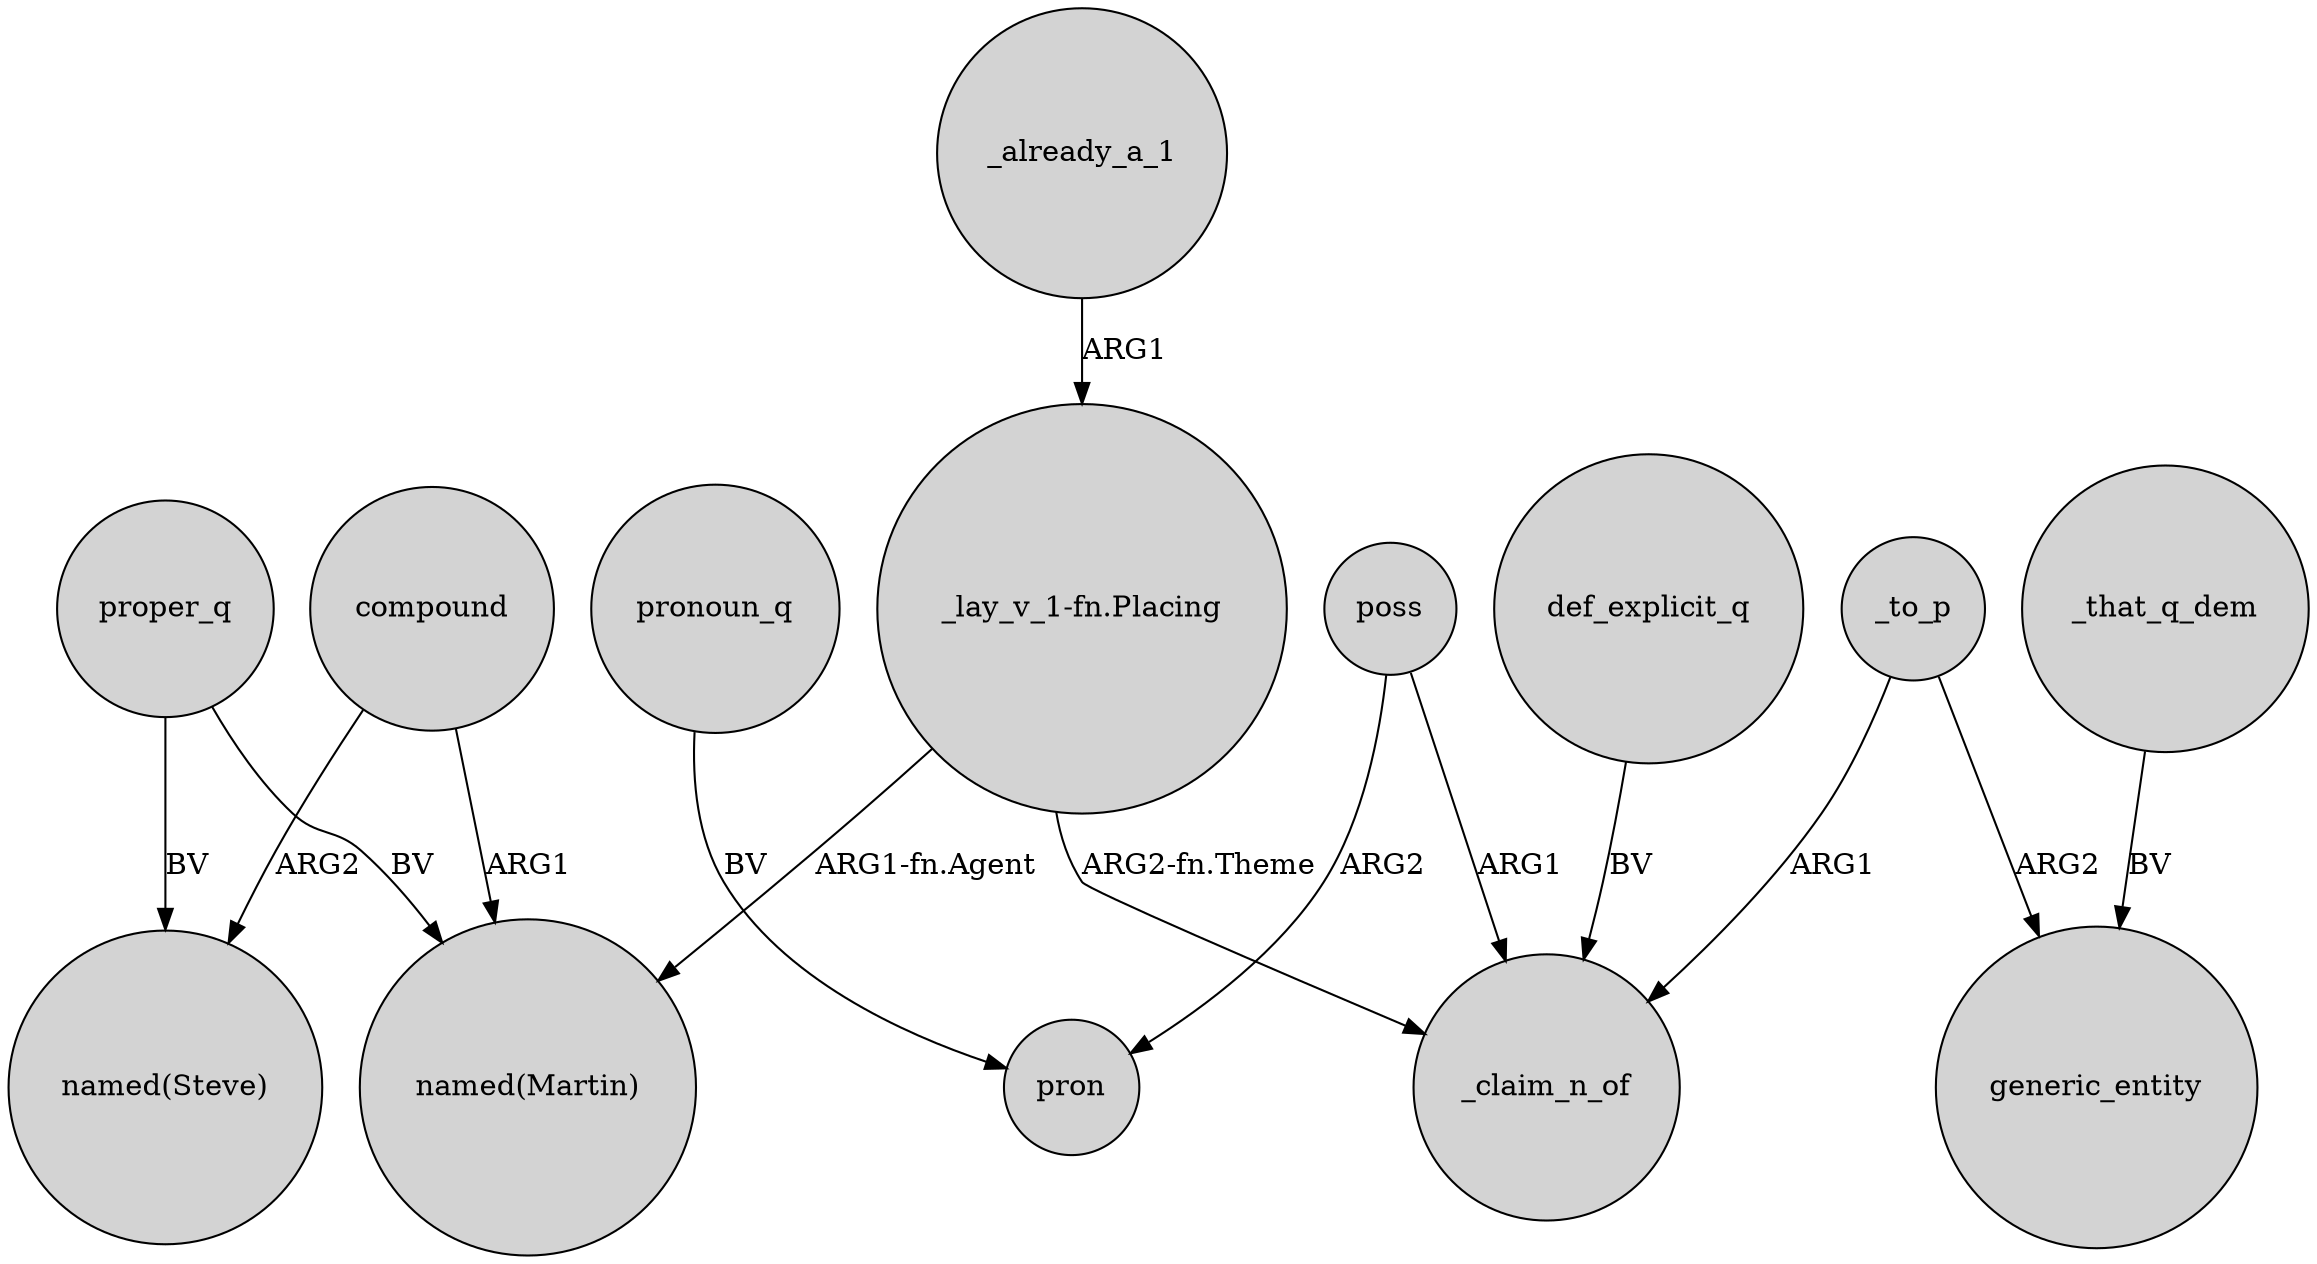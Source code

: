 digraph {
	node [shape=circle style=filled]
	"_lay_v_1-fn.Placing" -> "named(Martin)" [label="ARG1-fn.Agent"]
	poss -> _claim_n_of [label=ARG1]
	"_lay_v_1-fn.Placing" -> _claim_n_of [label="ARG2-fn.Theme"]
	poss -> pron [label=ARG2]
	_that_q_dem -> generic_entity [label=BV]
	def_explicit_q -> _claim_n_of [label=BV]
	_already_a_1 -> "_lay_v_1-fn.Placing" [label=ARG1]
	compound -> "named(Steve)" [label=ARG2]
	_to_p -> _claim_n_of [label=ARG1]
	_to_p -> generic_entity [label=ARG2]
	proper_q -> "named(Steve)" [label=BV]
	proper_q -> "named(Martin)" [label=BV]
	compound -> "named(Martin)" [label=ARG1]
	pronoun_q -> pron [label=BV]
}
